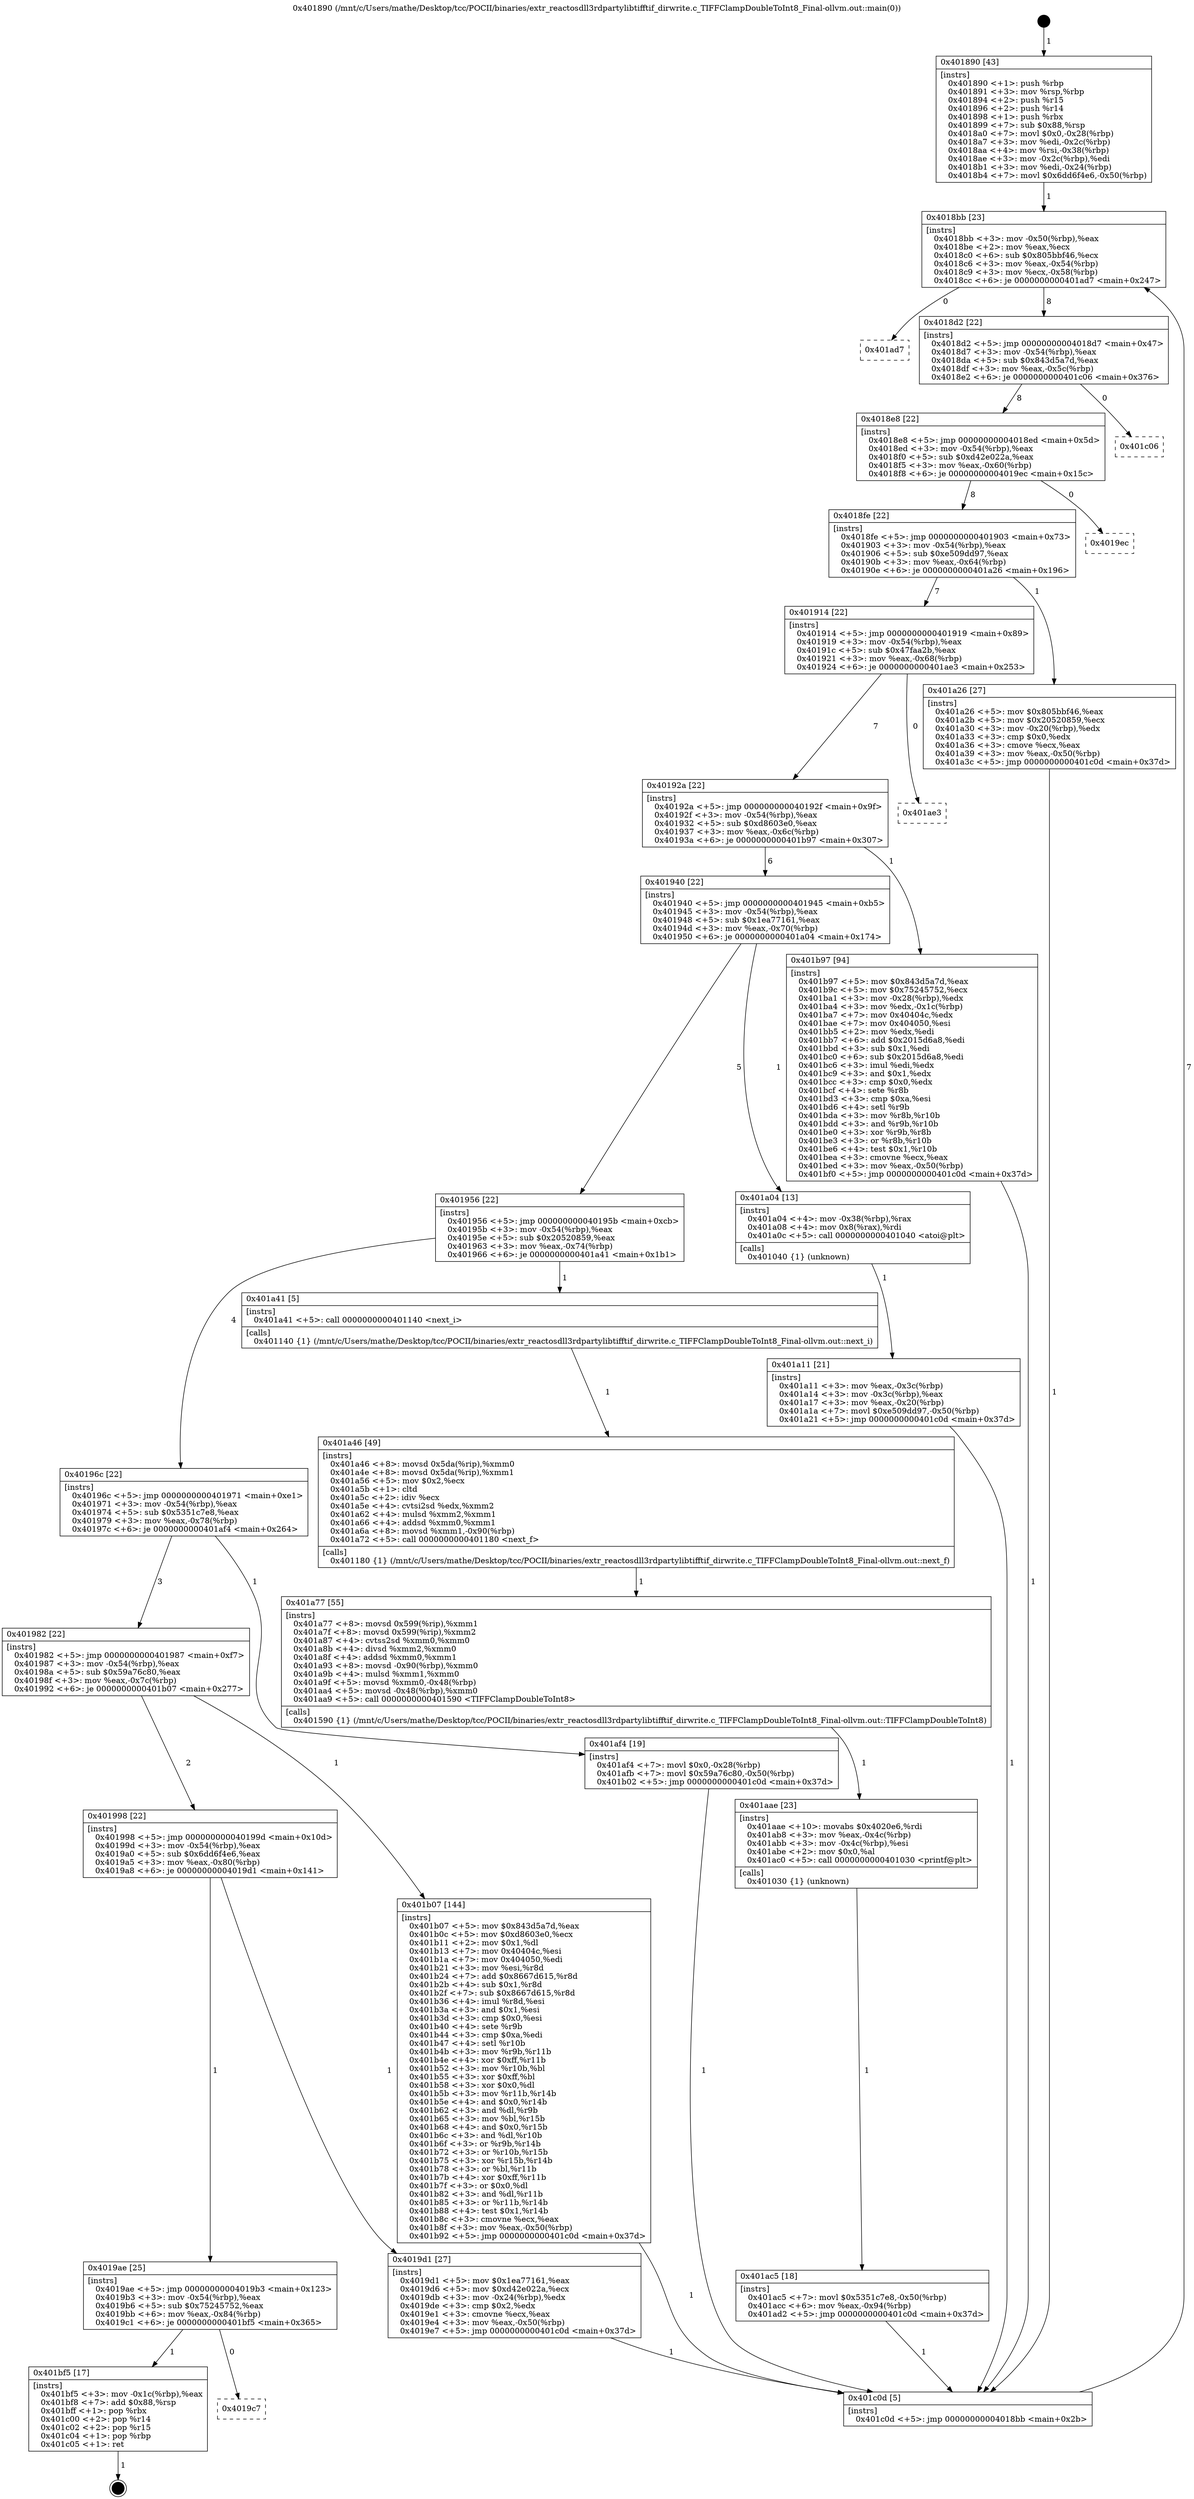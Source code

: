 digraph "0x401890" {
  label = "0x401890 (/mnt/c/Users/mathe/Desktop/tcc/POCII/binaries/extr_reactosdll3rdpartylibtifftif_dirwrite.c_TIFFClampDoubleToInt8_Final-ollvm.out::main(0))"
  labelloc = "t"
  node[shape=record]

  Entry [label="",width=0.3,height=0.3,shape=circle,fillcolor=black,style=filled]
  "0x4018bb" [label="{
     0x4018bb [23]\l
     | [instrs]\l
     &nbsp;&nbsp;0x4018bb \<+3\>: mov -0x50(%rbp),%eax\l
     &nbsp;&nbsp;0x4018be \<+2\>: mov %eax,%ecx\l
     &nbsp;&nbsp;0x4018c0 \<+6\>: sub $0x805bbf46,%ecx\l
     &nbsp;&nbsp;0x4018c6 \<+3\>: mov %eax,-0x54(%rbp)\l
     &nbsp;&nbsp;0x4018c9 \<+3\>: mov %ecx,-0x58(%rbp)\l
     &nbsp;&nbsp;0x4018cc \<+6\>: je 0000000000401ad7 \<main+0x247\>\l
  }"]
  "0x401ad7" [label="{
     0x401ad7\l
  }", style=dashed]
  "0x4018d2" [label="{
     0x4018d2 [22]\l
     | [instrs]\l
     &nbsp;&nbsp;0x4018d2 \<+5\>: jmp 00000000004018d7 \<main+0x47\>\l
     &nbsp;&nbsp;0x4018d7 \<+3\>: mov -0x54(%rbp),%eax\l
     &nbsp;&nbsp;0x4018da \<+5\>: sub $0x843d5a7d,%eax\l
     &nbsp;&nbsp;0x4018df \<+3\>: mov %eax,-0x5c(%rbp)\l
     &nbsp;&nbsp;0x4018e2 \<+6\>: je 0000000000401c06 \<main+0x376\>\l
  }"]
  Exit [label="",width=0.3,height=0.3,shape=circle,fillcolor=black,style=filled,peripheries=2]
  "0x401c06" [label="{
     0x401c06\l
  }", style=dashed]
  "0x4018e8" [label="{
     0x4018e8 [22]\l
     | [instrs]\l
     &nbsp;&nbsp;0x4018e8 \<+5\>: jmp 00000000004018ed \<main+0x5d\>\l
     &nbsp;&nbsp;0x4018ed \<+3\>: mov -0x54(%rbp),%eax\l
     &nbsp;&nbsp;0x4018f0 \<+5\>: sub $0xd42e022a,%eax\l
     &nbsp;&nbsp;0x4018f5 \<+3\>: mov %eax,-0x60(%rbp)\l
     &nbsp;&nbsp;0x4018f8 \<+6\>: je 00000000004019ec \<main+0x15c\>\l
  }"]
  "0x4019c7" [label="{
     0x4019c7\l
  }", style=dashed]
  "0x4019ec" [label="{
     0x4019ec\l
  }", style=dashed]
  "0x4018fe" [label="{
     0x4018fe [22]\l
     | [instrs]\l
     &nbsp;&nbsp;0x4018fe \<+5\>: jmp 0000000000401903 \<main+0x73\>\l
     &nbsp;&nbsp;0x401903 \<+3\>: mov -0x54(%rbp),%eax\l
     &nbsp;&nbsp;0x401906 \<+5\>: sub $0xe509dd97,%eax\l
     &nbsp;&nbsp;0x40190b \<+3\>: mov %eax,-0x64(%rbp)\l
     &nbsp;&nbsp;0x40190e \<+6\>: je 0000000000401a26 \<main+0x196\>\l
  }"]
  "0x401bf5" [label="{
     0x401bf5 [17]\l
     | [instrs]\l
     &nbsp;&nbsp;0x401bf5 \<+3\>: mov -0x1c(%rbp),%eax\l
     &nbsp;&nbsp;0x401bf8 \<+7\>: add $0x88,%rsp\l
     &nbsp;&nbsp;0x401bff \<+1\>: pop %rbx\l
     &nbsp;&nbsp;0x401c00 \<+2\>: pop %r14\l
     &nbsp;&nbsp;0x401c02 \<+2\>: pop %r15\l
     &nbsp;&nbsp;0x401c04 \<+1\>: pop %rbp\l
     &nbsp;&nbsp;0x401c05 \<+1\>: ret\l
  }"]
  "0x401a26" [label="{
     0x401a26 [27]\l
     | [instrs]\l
     &nbsp;&nbsp;0x401a26 \<+5\>: mov $0x805bbf46,%eax\l
     &nbsp;&nbsp;0x401a2b \<+5\>: mov $0x20520859,%ecx\l
     &nbsp;&nbsp;0x401a30 \<+3\>: mov -0x20(%rbp),%edx\l
     &nbsp;&nbsp;0x401a33 \<+3\>: cmp $0x0,%edx\l
     &nbsp;&nbsp;0x401a36 \<+3\>: cmove %ecx,%eax\l
     &nbsp;&nbsp;0x401a39 \<+3\>: mov %eax,-0x50(%rbp)\l
     &nbsp;&nbsp;0x401a3c \<+5\>: jmp 0000000000401c0d \<main+0x37d\>\l
  }"]
  "0x401914" [label="{
     0x401914 [22]\l
     | [instrs]\l
     &nbsp;&nbsp;0x401914 \<+5\>: jmp 0000000000401919 \<main+0x89\>\l
     &nbsp;&nbsp;0x401919 \<+3\>: mov -0x54(%rbp),%eax\l
     &nbsp;&nbsp;0x40191c \<+5\>: sub $0x47faa2b,%eax\l
     &nbsp;&nbsp;0x401921 \<+3\>: mov %eax,-0x68(%rbp)\l
     &nbsp;&nbsp;0x401924 \<+6\>: je 0000000000401ae3 \<main+0x253\>\l
  }"]
  "0x401ac5" [label="{
     0x401ac5 [18]\l
     | [instrs]\l
     &nbsp;&nbsp;0x401ac5 \<+7\>: movl $0x5351c7e8,-0x50(%rbp)\l
     &nbsp;&nbsp;0x401acc \<+6\>: mov %eax,-0x94(%rbp)\l
     &nbsp;&nbsp;0x401ad2 \<+5\>: jmp 0000000000401c0d \<main+0x37d\>\l
  }"]
  "0x401ae3" [label="{
     0x401ae3\l
  }", style=dashed]
  "0x40192a" [label="{
     0x40192a [22]\l
     | [instrs]\l
     &nbsp;&nbsp;0x40192a \<+5\>: jmp 000000000040192f \<main+0x9f\>\l
     &nbsp;&nbsp;0x40192f \<+3\>: mov -0x54(%rbp),%eax\l
     &nbsp;&nbsp;0x401932 \<+5\>: sub $0xd8603e0,%eax\l
     &nbsp;&nbsp;0x401937 \<+3\>: mov %eax,-0x6c(%rbp)\l
     &nbsp;&nbsp;0x40193a \<+6\>: je 0000000000401b97 \<main+0x307\>\l
  }"]
  "0x401aae" [label="{
     0x401aae [23]\l
     | [instrs]\l
     &nbsp;&nbsp;0x401aae \<+10\>: movabs $0x4020e6,%rdi\l
     &nbsp;&nbsp;0x401ab8 \<+3\>: mov %eax,-0x4c(%rbp)\l
     &nbsp;&nbsp;0x401abb \<+3\>: mov -0x4c(%rbp),%esi\l
     &nbsp;&nbsp;0x401abe \<+2\>: mov $0x0,%al\l
     &nbsp;&nbsp;0x401ac0 \<+5\>: call 0000000000401030 \<printf@plt\>\l
     | [calls]\l
     &nbsp;&nbsp;0x401030 \{1\} (unknown)\l
  }"]
  "0x401b97" [label="{
     0x401b97 [94]\l
     | [instrs]\l
     &nbsp;&nbsp;0x401b97 \<+5\>: mov $0x843d5a7d,%eax\l
     &nbsp;&nbsp;0x401b9c \<+5\>: mov $0x75245752,%ecx\l
     &nbsp;&nbsp;0x401ba1 \<+3\>: mov -0x28(%rbp),%edx\l
     &nbsp;&nbsp;0x401ba4 \<+3\>: mov %edx,-0x1c(%rbp)\l
     &nbsp;&nbsp;0x401ba7 \<+7\>: mov 0x40404c,%edx\l
     &nbsp;&nbsp;0x401bae \<+7\>: mov 0x404050,%esi\l
     &nbsp;&nbsp;0x401bb5 \<+2\>: mov %edx,%edi\l
     &nbsp;&nbsp;0x401bb7 \<+6\>: add $0x2015d6a8,%edi\l
     &nbsp;&nbsp;0x401bbd \<+3\>: sub $0x1,%edi\l
     &nbsp;&nbsp;0x401bc0 \<+6\>: sub $0x2015d6a8,%edi\l
     &nbsp;&nbsp;0x401bc6 \<+3\>: imul %edi,%edx\l
     &nbsp;&nbsp;0x401bc9 \<+3\>: and $0x1,%edx\l
     &nbsp;&nbsp;0x401bcc \<+3\>: cmp $0x0,%edx\l
     &nbsp;&nbsp;0x401bcf \<+4\>: sete %r8b\l
     &nbsp;&nbsp;0x401bd3 \<+3\>: cmp $0xa,%esi\l
     &nbsp;&nbsp;0x401bd6 \<+4\>: setl %r9b\l
     &nbsp;&nbsp;0x401bda \<+3\>: mov %r8b,%r10b\l
     &nbsp;&nbsp;0x401bdd \<+3\>: and %r9b,%r10b\l
     &nbsp;&nbsp;0x401be0 \<+3\>: xor %r9b,%r8b\l
     &nbsp;&nbsp;0x401be3 \<+3\>: or %r8b,%r10b\l
     &nbsp;&nbsp;0x401be6 \<+4\>: test $0x1,%r10b\l
     &nbsp;&nbsp;0x401bea \<+3\>: cmovne %ecx,%eax\l
     &nbsp;&nbsp;0x401bed \<+3\>: mov %eax,-0x50(%rbp)\l
     &nbsp;&nbsp;0x401bf0 \<+5\>: jmp 0000000000401c0d \<main+0x37d\>\l
  }"]
  "0x401940" [label="{
     0x401940 [22]\l
     | [instrs]\l
     &nbsp;&nbsp;0x401940 \<+5\>: jmp 0000000000401945 \<main+0xb5\>\l
     &nbsp;&nbsp;0x401945 \<+3\>: mov -0x54(%rbp),%eax\l
     &nbsp;&nbsp;0x401948 \<+5\>: sub $0x1ea77161,%eax\l
     &nbsp;&nbsp;0x40194d \<+3\>: mov %eax,-0x70(%rbp)\l
     &nbsp;&nbsp;0x401950 \<+6\>: je 0000000000401a04 \<main+0x174\>\l
  }"]
  "0x401a77" [label="{
     0x401a77 [55]\l
     | [instrs]\l
     &nbsp;&nbsp;0x401a77 \<+8\>: movsd 0x599(%rip),%xmm1\l
     &nbsp;&nbsp;0x401a7f \<+8\>: movsd 0x599(%rip),%xmm2\l
     &nbsp;&nbsp;0x401a87 \<+4\>: cvtss2sd %xmm0,%xmm0\l
     &nbsp;&nbsp;0x401a8b \<+4\>: divsd %xmm2,%xmm0\l
     &nbsp;&nbsp;0x401a8f \<+4\>: addsd %xmm0,%xmm1\l
     &nbsp;&nbsp;0x401a93 \<+8\>: movsd -0x90(%rbp),%xmm0\l
     &nbsp;&nbsp;0x401a9b \<+4\>: mulsd %xmm1,%xmm0\l
     &nbsp;&nbsp;0x401a9f \<+5\>: movsd %xmm0,-0x48(%rbp)\l
     &nbsp;&nbsp;0x401aa4 \<+5\>: movsd -0x48(%rbp),%xmm0\l
     &nbsp;&nbsp;0x401aa9 \<+5\>: call 0000000000401590 \<TIFFClampDoubleToInt8\>\l
     | [calls]\l
     &nbsp;&nbsp;0x401590 \{1\} (/mnt/c/Users/mathe/Desktop/tcc/POCII/binaries/extr_reactosdll3rdpartylibtifftif_dirwrite.c_TIFFClampDoubleToInt8_Final-ollvm.out::TIFFClampDoubleToInt8)\l
  }"]
  "0x401a04" [label="{
     0x401a04 [13]\l
     | [instrs]\l
     &nbsp;&nbsp;0x401a04 \<+4\>: mov -0x38(%rbp),%rax\l
     &nbsp;&nbsp;0x401a08 \<+4\>: mov 0x8(%rax),%rdi\l
     &nbsp;&nbsp;0x401a0c \<+5\>: call 0000000000401040 \<atoi@plt\>\l
     | [calls]\l
     &nbsp;&nbsp;0x401040 \{1\} (unknown)\l
  }"]
  "0x401956" [label="{
     0x401956 [22]\l
     | [instrs]\l
     &nbsp;&nbsp;0x401956 \<+5\>: jmp 000000000040195b \<main+0xcb\>\l
     &nbsp;&nbsp;0x40195b \<+3\>: mov -0x54(%rbp),%eax\l
     &nbsp;&nbsp;0x40195e \<+5\>: sub $0x20520859,%eax\l
     &nbsp;&nbsp;0x401963 \<+3\>: mov %eax,-0x74(%rbp)\l
     &nbsp;&nbsp;0x401966 \<+6\>: je 0000000000401a41 \<main+0x1b1\>\l
  }"]
  "0x401a46" [label="{
     0x401a46 [49]\l
     | [instrs]\l
     &nbsp;&nbsp;0x401a46 \<+8\>: movsd 0x5da(%rip),%xmm0\l
     &nbsp;&nbsp;0x401a4e \<+8\>: movsd 0x5da(%rip),%xmm1\l
     &nbsp;&nbsp;0x401a56 \<+5\>: mov $0x2,%ecx\l
     &nbsp;&nbsp;0x401a5b \<+1\>: cltd\l
     &nbsp;&nbsp;0x401a5c \<+2\>: idiv %ecx\l
     &nbsp;&nbsp;0x401a5e \<+4\>: cvtsi2sd %edx,%xmm2\l
     &nbsp;&nbsp;0x401a62 \<+4\>: mulsd %xmm2,%xmm1\l
     &nbsp;&nbsp;0x401a66 \<+4\>: addsd %xmm0,%xmm1\l
     &nbsp;&nbsp;0x401a6a \<+8\>: movsd %xmm1,-0x90(%rbp)\l
     &nbsp;&nbsp;0x401a72 \<+5\>: call 0000000000401180 \<next_f\>\l
     | [calls]\l
     &nbsp;&nbsp;0x401180 \{1\} (/mnt/c/Users/mathe/Desktop/tcc/POCII/binaries/extr_reactosdll3rdpartylibtifftif_dirwrite.c_TIFFClampDoubleToInt8_Final-ollvm.out::next_f)\l
  }"]
  "0x401a41" [label="{
     0x401a41 [5]\l
     | [instrs]\l
     &nbsp;&nbsp;0x401a41 \<+5\>: call 0000000000401140 \<next_i\>\l
     | [calls]\l
     &nbsp;&nbsp;0x401140 \{1\} (/mnt/c/Users/mathe/Desktop/tcc/POCII/binaries/extr_reactosdll3rdpartylibtifftif_dirwrite.c_TIFFClampDoubleToInt8_Final-ollvm.out::next_i)\l
  }"]
  "0x40196c" [label="{
     0x40196c [22]\l
     | [instrs]\l
     &nbsp;&nbsp;0x40196c \<+5\>: jmp 0000000000401971 \<main+0xe1\>\l
     &nbsp;&nbsp;0x401971 \<+3\>: mov -0x54(%rbp),%eax\l
     &nbsp;&nbsp;0x401974 \<+5\>: sub $0x5351c7e8,%eax\l
     &nbsp;&nbsp;0x401979 \<+3\>: mov %eax,-0x78(%rbp)\l
     &nbsp;&nbsp;0x40197c \<+6\>: je 0000000000401af4 \<main+0x264\>\l
  }"]
  "0x401a11" [label="{
     0x401a11 [21]\l
     | [instrs]\l
     &nbsp;&nbsp;0x401a11 \<+3\>: mov %eax,-0x3c(%rbp)\l
     &nbsp;&nbsp;0x401a14 \<+3\>: mov -0x3c(%rbp),%eax\l
     &nbsp;&nbsp;0x401a17 \<+3\>: mov %eax,-0x20(%rbp)\l
     &nbsp;&nbsp;0x401a1a \<+7\>: movl $0xe509dd97,-0x50(%rbp)\l
     &nbsp;&nbsp;0x401a21 \<+5\>: jmp 0000000000401c0d \<main+0x37d\>\l
  }"]
  "0x401af4" [label="{
     0x401af4 [19]\l
     | [instrs]\l
     &nbsp;&nbsp;0x401af4 \<+7\>: movl $0x0,-0x28(%rbp)\l
     &nbsp;&nbsp;0x401afb \<+7\>: movl $0x59a76c80,-0x50(%rbp)\l
     &nbsp;&nbsp;0x401b02 \<+5\>: jmp 0000000000401c0d \<main+0x37d\>\l
  }"]
  "0x401982" [label="{
     0x401982 [22]\l
     | [instrs]\l
     &nbsp;&nbsp;0x401982 \<+5\>: jmp 0000000000401987 \<main+0xf7\>\l
     &nbsp;&nbsp;0x401987 \<+3\>: mov -0x54(%rbp),%eax\l
     &nbsp;&nbsp;0x40198a \<+5\>: sub $0x59a76c80,%eax\l
     &nbsp;&nbsp;0x40198f \<+3\>: mov %eax,-0x7c(%rbp)\l
     &nbsp;&nbsp;0x401992 \<+6\>: je 0000000000401b07 \<main+0x277\>\l
  }"]
  "0x401890" [label="{
     0x401890 [43]\l
     | [instrs]\l
     &nbsp;&nbsp;0x401890 \<+1\>: push %rbp\l
     &nbsp;&nbsp;0x401891 \<+3\>: mov %rsp,%rbp\l
     &nbsp;&nbsp;0x401894 \<+2\>: push %r15\l
     &nbsp;&nbsp;0x401896 \<+2\>: push %r14\l
     &nbsp;&nbsp;0x401898 \<+1\>: push %rbx\l
     &nbsp;&nbsp;0x401899 \<+7\>: sub $0x88,%rsp\l
     &nbsp;&nbsp;0x4018a0 \<+7\>: movl $0x0,-0x28(%rbp)\l
     &nbsp;&nbsp;0x4018a7 \<+3\>: mov %edi,-0x2c(%rbp)\l
     &nbsp;&nbsp;0x4018aa \<+4\>: mov %rsi,-0x38(%rbp)\l
     &nbsp;&nbsp;0x4018ae \<+3\>: mov -0x2c(%rbp),%edi\l
     &nbsp;&nbsp;0x4018b1 \<+3\>: mov %edi,-0x24(%rbp)\l
     &nbsp;&nbsp;0x4018b4 \<+7\>: movl $0x6dd6f4e6,-0x50(%rbp)\l
  }"]
  "0x401b07" [label="{
     0x401b07 [144]\l
     | [instrs]\l
     &nbsp;&nbsp;0x401b07 \<+5\>: mov $0x843d5a7d,%eax\l
     &nbsp;&nbsp;0x401b0c \<+5\>: mov $0xd8603e0,%ecx\l
     &nbsp;&nbsp;0x401b11 \<+2\>: mov $0x1,%dl\l
     &nbsp;&nbsp;0x401b13 \<+7\>: mov 0x40404c,%esi\l
     &nbsp;&nbsp;0x401b1a \<+7\>: mov 0x404050,%edi\l
     &nbsp;&nbsp;0x401b21 \<+3\>: mov %esi,%r8d\l
     &nbsp;&nbsp;0x401b24 \<+7\>: add $0x8667d615,%r8d\l
     &nbsp;&nbsp;0x401b2b \<+4\>: sub $0x1,%r8d\l
     &nbsp;&nbsp;0x401b2f \<+7\>: sub $0x8667d615,%r8d\l
     &nbsp;&nbsp;0x401b36 \<+4\>: imul %r8d,%esi\l
     &nbsp;&nbsp;0x401b3a \<+3\>: and $0x1,%esi\l
     &nbsp;&nbsp;0x401b3d \<+3\>: cmp $0x0,%esi\l
     &nbsp;&nbsp;0x401b40 \<+4\>: sete %r9b\l
     &nbsp;&nbsp;0x401b44 \<+3\>: cmp $0xa,%edi\l
     &nbsp;&nbsp;0x401b47 \<+4\>: setl %r10b\l
     &nbsp;&nbsp;0x401b4b \<+3\>: mov %r9b,%r11b\l
     &nbsp;&nbsp;0x401b4e \<+4\>: xor $0xff,%r11b\l
     &nbsp;&nbsp;0x401b52 \<+3\>: mov %r10b,%bl\l
     &nbsp;&nbsp;0x401b55 \<+3\>: xor $0xff,%bl\l
     &nbsp;&nbsp;0x401b58 \<+3\>: xor $0x0,%dl\l
     &nbsp;&nbsp;0x401b5b \<+3\>: mov %r11b,%r14b\l
     &nbsp;&nbsp;0x401b5e \<+4\>: and $0x0,%r14b\l
     &nbsp;&nbsp;0x401b62 \<+3\>: and %dl,%r9b\l
     &nbsp;&nbsp;0x401b65 \<+3\>: mov %bl,%r15b\l
     &nbsp;&nbsp;0x401b68 \<+4\>: and $0x0,%r15b\l
     &nbsp;&nbsp;0x401b6c \<+3\>: and %dl,%r10b\l
     &nbsp;&nbsp;0x401b6f \<+3\>: or %r9b,%r14b\l
     &nbsp;&nbsp;0x401b72 \<+3\>: or %r10b,%r15b\l
     &nbsp;&nbsp;0x401b75 \<+3\>: xor %r15b,%r14b\l
     &nbsp;&nbsp;0x401b78 \<+3\>: or %bl,%r11b\l
     &nbsp;&nbsp;0x401b7b \<+4\>: xor $0xff,%r11b\l
     &nbsp;&nbsp;0x401b7f \<+3\>: or $0x0,%dl\l
     &nbsp;&nbsp;0x401b82 \<+3\>: and %dl,%r11b\l
     &nbsp;&nbsp;0x401b85 \<+3\>: or %r11b,%r14b\l
     &nbsp;&nbsp;0x401b88 \<+4\>: test $0x1,%r14b\l
     &nbsp;&nbsp;0x401b8c \<+3\>: cmovne %ecx,%eax\l
     &nbsp;&nbsp;0x401b8f \<+3\>: mov %eax,-0x50(%rbp)\l
     &nbsp;&nbsp;0x401b92 \<+5\>: jmp 0000000000401c0d \<main+0x37d\>\l
  }"]
  "0x401998" [label="{
     0x401998 [22]\l
     | [instrs]\l
     &nbsp;&nbsp;0x401998 \<+5\>: jmp 000000000040199d \<main+0x10d\>\l
     &nbsp;&nbsp;0x40199d \<+3\>: mov -0x54(%rbp),%eax\l
     &nbsp;&nbsp;0x4019a0 \<+5\>: sub $0x6dd6f4e6,%eax\l
     &nbsp;&nbsp;0x4019a5 \<+3\>: mov %eax,-0x80(%rbp)\l
     &nbsp;&nbsp;0x4019a8 \<+6\>: je 00000000004019d1 \<main+0x141\>\l
  }"]
  "0x401c0d" [label="{
     0x401c0d [5]\l
     | [instrs]\l
     &nbsp;&nbsp;0x401c0d \<+5\>: jmp 00000000004018bb \<main+0x2b\>\l
  }"]
  "0x4019d1" [label="{
     0x4019d1 [27]\l
     | [instrs]\l
     &nbsp;&nbsp;0x4019d1 \<+5\>: mov $0x1ea77161,%eax\l
     &nbsp;&nbsp;0x4019d6 \<+5\>: mov $0xd42e022a,%ecx\l
     &nbsp;&nbsp;0x4019db \<+3\>: mov -0x24(%rbp),%edx\l
     &nbsp;&nbsp;0x4019de \<+3\>: cmp $0x2,%edx\l
     &nbsp;&nbsp;0x4019e1 \<+3\>: cmovne %ecx,%eax\l
     &nbsp;&nbsp;0x4019e4 \<+3\>: mov %eax,-0x50(%rbp)\l
     &nbsp;&nbsp;0x4019e7 \<+5\>: jmp 0000000000401c0d \<main+0x37d\>\l
  }"]
  "0x4019ae" [label="{
     0x4019ae [25]\l
     | [instrs]\l
     &nbsp;&nbsp;0x4019ae \<+5\>: jmp 00000000004019b3 \<main+0x123\>\l
     &nbsp;&nbsp;0x4019b3 \<+3\>: mov -0x54(%rbp),%eax\l
     &nbsp;&nbsp;0x4019b6 \<+5\>: sub $0x75245752,%eax\l
     &nbsp;&nbsp;0x4019bb \<+6\>: mov %eax,-0x84(%rbp)\l
     &nbsp;&nbsp;0x4019c1 \<+6\>: je 0000000000401bf5 \<main+0x365\>\l
  }"]
  Entry -> "0x401890" [label=" 1"]
  "0x4018bb" -> "0x401ad7" [label=" 0"]
  "0x4018bb" -> "0x4018d2" [label=" 8"]
  "0x401bf5" -> Exit [label=" 1"]
  "0x4018d2" -> "0x401c06" [label=" 0"]
  "0x4018d2" -> "0x4018e8" [label=" 8"]
  "0x4019ae" -> "0x4019c7" [label=" 0"]
  "0x4018e8" -> "0x4019ec" [label=" 0"]
  "0x4018e8" -> "0x4018fe" [label=" 8"]
  "0x4019ae" -> "0x401bf5" [label=" 1"]
  "0x4018fe" -> "0x401a26" [label=" 1"]
  "0x4018fe" -> "0x401914" [label=" 7"]
  "0x401b97" -> "0x401c0d" [label=" 1"]
  "0x401914" -> "0x401ae3" [label=" 0"]
  "0x401914" -> "0x40192a" [label=" 7"]
  "0x401b07" -> "0x401c0d" [label=" 1"]
  "0x40192a" -> "0x401b97" [label=" 1"]
  "0x40192a" -> "0x401940" [label=" 6"]
  "0x401af4" -> "0x401c0d" [label=" 1"]
  "0x401940" -> "0x401a04" [label=" 1"]
  "0x401940" -> "0x401956" [label=" 5"]
  "0x401ac5" -> "0x401c0d" [label=" 1"]
  "0x401956" -> "0x401a41" [label=" 1"]
  "0x401956" -> "0x40196c" [label=" 4"]
  "0x401aae" -> "0x401ac5" [label=" 1"]
  "0x40196c" -> "0x401af4" [label=" 1"]
  "0x40196c" -> "0x401982" [label=" 3"]
  "0x401a77" -> "0x401aae" [label=" 1"]
  "0x401982" -> "0x401b07" [label=" 1"]
  "0x401982" -> "0x401998" [label=" 2"]
  "0x401a46" -> "0x401a77" [label=" 1"]
  "0x401998" -> "0x4019d1" [label=" 1"]
  "0x401998" -> "0x4019ae" [label=" 1"]
  "0x4019d1" -> "0x401c0d" [label=" 1"]
  "0x401890" -> "0x4018bb" [label=" 1"]
  "0x401c0d" -> "0x4018bb" [label=" 7"]
  "0x401a04" -> "0x401a11" [label=" 1"]
  "0x401a11" -> "0x401c0d" [label=" 1"]
  "0x401a26" -> "0x401c0d" [label=" 1"]
  "0x401a41" -> "0x401a46" [label=" 1"]
}
